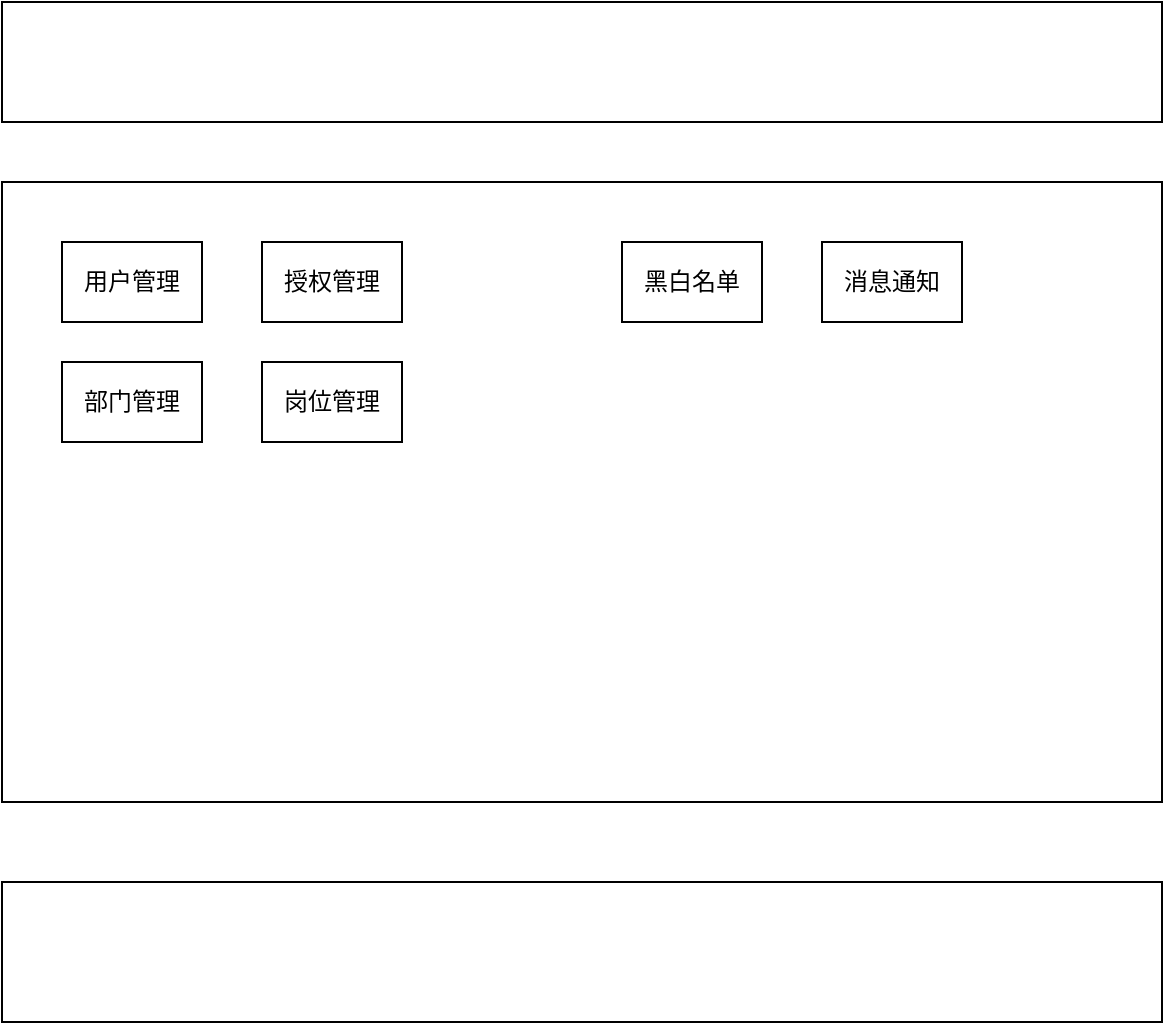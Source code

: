 <mxfile version="16.0.0" type="github">
  <diagram id="twnSZ4bnVxqGKZwtWIpM" name="Page-1">
    <mxGraphModel dx="1554" dy="841" grid="1" gridSize="10" guides="1" tooltips="1" connect="1" arrows="1" fold="1" page="1" pageScale="1" pageWidth="827" pageHeight="1169" math="0" shadow="0">
      <root>
        <mxCell id="0" />
        <mxCell id="1" parent="0" />
        <mxCell id="XaXoEX-IFVVMCDFkz8bY-1" value="" style="rounded=0;whiteSpace=wrap;html=1;" vertex="1" parent="1">
          <mxGeometry x="140" y="140" width="580" height="60" as="geometry" />
        </mxCell>
        <mxCell id="XaXoEX-IFVVMCDFkz8bY-2" value="" style="rounded=0;whiteSpace=wrap;html=1;" vertex="1" parent="1">
          <mxGeometry x="140" y="230" width="580" height="310" as="geometry" />
        </mxCell>
        <mxCell id="XaXoEX-IFVVMCDFkz8bY-3" value="" style="rounded=0;whiteSpace=wrap;html=1;" vertex="1" parent="1">
          <mxGeometry x="140" y="580" width="580" height="70" as="geometry" />
        </mxCell>
        <mxCell id="XaXoEX-IFVVMCDFkz8bY-4" value="用户管理" style="rounded=0;whiteSpace=wrap;html=1;" vertex="1" parent="1">
          <mxGeometry x="170" y="260" width="70" height="40" as="geometry" />
        </mxCell>
        <mxCell id="XaXoEX-IFVVMCDFkz8bY-5" value="消息通知" style="rounded=0;whiteSpace=wrap;html=1;" vertex="1" parent="1">
          <mxGeometry x="550" y="260" width="70" height="40" as="geometry" />
        </mxCell>
        <mxCell id="XaXoEX-IFVVMCDFkz8bY-6" value="黑白名单" style="rounded=0;whiteSpace=wrap;html=1;" vertex="1" parent="1">
          <mxGeometry x="450" y="260" width="70" height="40" as="geometry" />
        </mxCell>
        <mxCell id="XaXoEX-IFVVMCDFkz8bY-7" value="授权管理" style="rounded=0;whiteSpace=wrap;html=1;" vertex="1" parent="1">
          <mxGeometry x="270" y="260" width="70" height="40" as="geometry" />
        </mxCell>
        <mxCell id="XaXoEX-IFVVMCDFkz8bY-8" value="部门管理" style="rounded=0;whiteSpace=wrap;html=1;" vertex="1" parent="1">
          <mxGeometry x="170" y="320" width="70" height="40" as="geometry" />
        </mxCell>
        <mxCell id="XaXoEX-IFVVMCDFkz8bY-9" value="岗位管理" style="rounded=0;whiteSpace=wrap;html=1;" vertex="1" parent="1">
          <mxGeometry x="270" y="320" width="70" height="40" as="geometry" />
        </mxCell>
      </root>
    </mxGraphModel>
  </diagram>
</mxfile>
